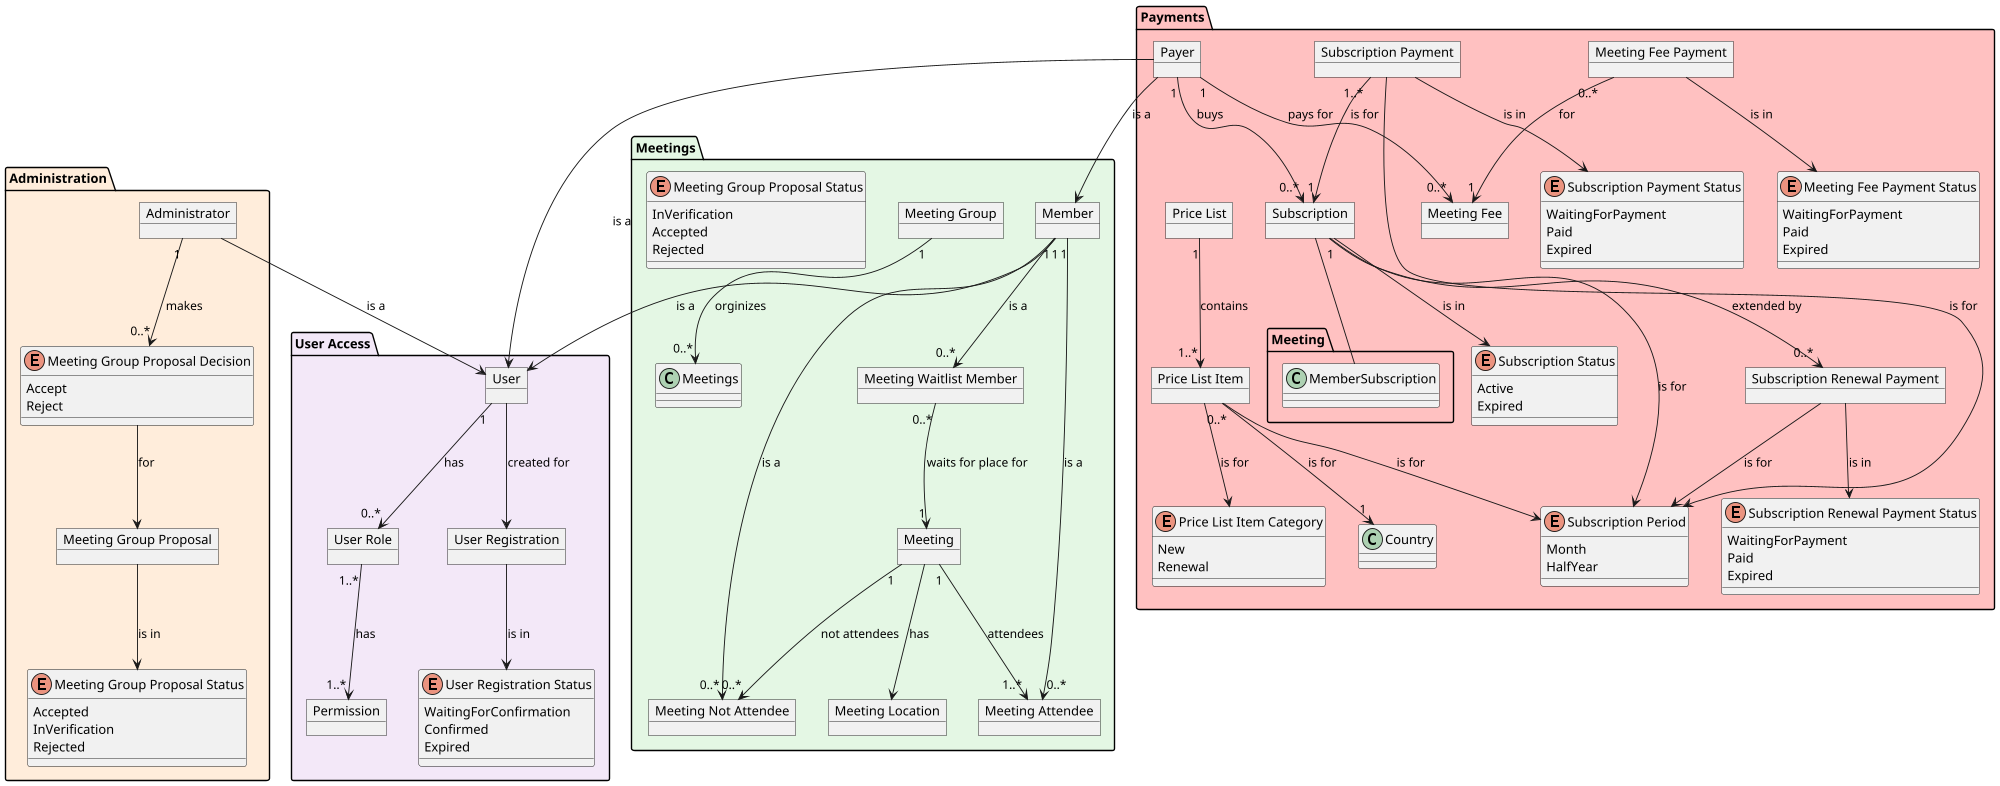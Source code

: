 @startuml
scale max 2000 width

package "User Access" #f3e8f8 {
object Permission
object "User Role" as UserRole
object User
object "User Registration" as UserRegistration
enum "User Registration Status" as UserRegistrationStatus
{
  WaitingForConfirmation
  Confirmed
  Expired
}

User "1"-->"0..*" UserRole : has
User --> UserRegistration : created for
UserRole "1..*"-->"1..*" Permission : has
UserRegistration --> UserRegistrationStatus : is in

}

package "Administration" #ffeddb {

object Administrator
object "Meeting Group Proposal" as Administration.MeetingGroupProposal
enum "Meeting Group Proposal Decision" as MeetingGroupProposalDecision
{
  Accept
  Reject
}
enum "Meeting Group Proposal Status" as Administration.MeetingGroupProposalDecisionStatus
{
  Accepted
  InVerification
  Rejected
}

Administrator "1"-->"0..*" MeetingGroupProposalDecision : makes
MeetingGroupProposalDecision --> Administration.MeetingGroupProposal : for
Administration.MeetingGroupProposal --> Administration.MeetingGroupProposalDecisionStatus: is in


Administrator --> User : is a

}


package "Meetings" #e4f7e4 {

object "Meeting" as Meeting
object "Member" as Member
object "Meeting Group Proposal" as Meeting.MeetingGroupProposal
object "Meeting Attendee" as MeetingAttendee
object "Meeting Group" as MeetingGroup
object "Meeting Not Attendee" as MeetingNotAttendee
object "Meeting Waitlist Member" as MeetingWaitlistMember
object "Meeting Location" as MeetingLocation
object "Member Subscription" as Meeting.MemberSubscription
enum "Meeting Group Proposal Status" as MeetingGroupProposalStatus
{
  InVerification
  Accepted
  Rejected
}

Member --> Meeting.MeetingGroupProposal : proposes
Member "1"-->"0..*" MeetingAttendee : is a
Member "1"-->"0..*" MeetingNotAttendee : is a
Member "1"-->"0..*" MeetingWaitlistMember : is a
Member --> Meeting.MemberSubscription : has

Meeting "1"-->"1..*" MeetingAttendee : attendees
Meeting "1"-->"0..*" MeetingNotAttendee : not attendees
Meeting --> MeetingLocation : has

Meeting.MeetingGroupProposal --> Meeting.MeetingGroupProposalStatus : is in
MeetingGroup "1"-->"0..*" Meetings : orginizes
MeetingGroup "0..1"-->"1" Meeting.MeetingGroupProposal : created after acceptance of

MeetingWaitlistMember "0..*"-->"1" Meeting : waits for place for

Meeting.MemberSubscription --> MeetingGroup : covers


Member --> User: is a
Meeting.MeetingGroupProposal --> Administration.MeetingGroupProposal : sent to verification

}


package "Payments" #ffc1c1 {

object "Payer" as Payer
object "Meeting Fee" as MeetingFee
object "Meeting Fee Payment" as MeetingFeePayment
object "Subscription" as Payments.Subscription
object "Subscription Payment" as SubscriptionPayment
object "Subscription Renewal Payment" as SubscriptionRenewalPayment
object "Price List" as PriceList
object "Price List Item" as PriceListItem

enum "Subscription Status" as SubscriptionStatus
{
  Active
  Expired
}
enum "Subscription Payment Status" as SubscriptionPaymentStatus
{
  WaitingForPayment
  Paid
  Expired
}
enum "Subscription Renewal Payment Status" as SubscriptionRenewalPaymentStatus
{
  WaitingForPayment
  Paid
  Expired
}
enum "Meeting Fee Payment Status" as MeetingFeePaymentStatus
{
  WaitingForPayment
  Paid
  Expired
}
enum "Price List Item Category" as PriceListItemCategory
{
  New
  Renewal
}
enum "Subscription Period" as SubscriptionPeriod
{
  Month
  HalfYear
}



Payer "1"-->"0..*" MeetingFee : pays for
Payer "1"--> "0..*" Payments.Subscription : buys

MeetingFeePayment "0..*"-->"1" MeetingFee : for
MeetingFeePayment --> MeetingFeePaymentStatus : is in

Payments.Subscription "1"-->"0..*" SubscriptionRenewalPayment: extended by
Payments.Subscription --> SubscriptionStatus : is in
Payments.Subscription --> SubscriptionPeriod : is for

SubscriptionPayment "1..*"-->"1" Payments.Subscription : is for
SubscriptionPayment --> SubscriptionPaymentStatus : is in
SubscriptionPayment --> SubscriptionPeriod : is for

SubscriptionRenewalPayment --> SubscriptionRenewalPaymentStatus: is in
SubscriptionRenewalPayment --> SubscriptionPeriod : is for

PriceListItem --> SubscriptionPeriod : is for
PriceListItem "0..*"-->"1" Country: is for
PriceListItem --> PriceListItemCategory : is for

PriceList "1"-->"1..*" PriceListItem : contains


Payer --> Member: is a
Payer --> User: is a

Payments.Subscription -- Meeting.MemberSubscription
}
@enduml